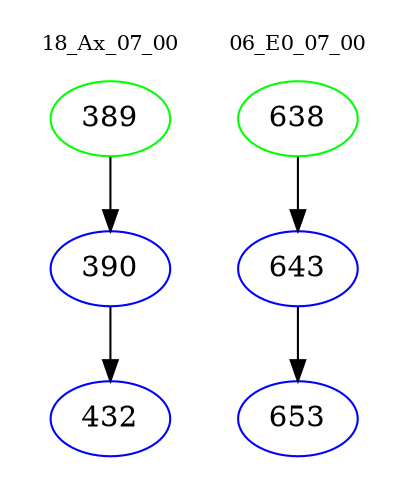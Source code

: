 digraph{
subgraph cluster_0 {
color = white
label = "18_Ax_07_00";
fontsize=10;
T0_389 [label="389", color="green"]
T0_389 -> T0_390 [color="black"]
T0_390 [label="390", color="blue"]
T0_390 -> T0_432 [color="black"]
T0_432 [label="432", color="blue"]
}
subgraph cluster_1 {
color = white
label = "06_E0_07_00";
fontsize=10;
T1_638 [label="638", color="green"]
T1_638 -> T1_643 [color="black"]
T1_643 [label="643", color="blue"]
T1_643 -> T1_653 [color="black"]
T1_653 [label="653", color="blue"]
}
}
